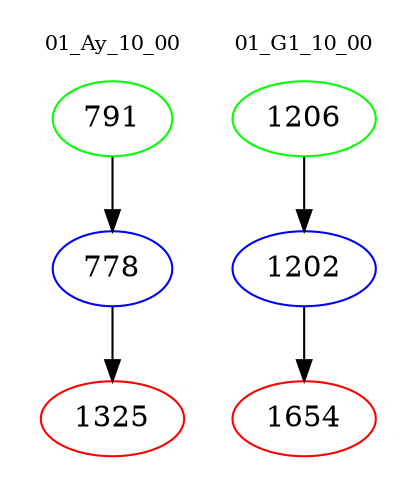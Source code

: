 digraph{
subgraph cluster_0 {
color = white
label = "01_Ay_10_00";
fontsize=10;
T0_791 [label="791", color="green"]
T0_791 -> T0_778 [color="black"]
T0_778 [label="778", color="blue"]
T0_778 -> T0_1325 [color="black"]
T0_1325 [label="1325", color="red"]
}
subgraph cluster_1 {
color = white
label = "01_G1_10_00";
fontsize=10;
T1_1206 [label="1206", color="green"]
T1_1206 -> T1_1202 [color="black"]
T1_1202 [label="1202", color="blue"]
T1_1202 -> T1_1654 [color="black"]
T1_1654 [label="1654", color="red"]
}
}

